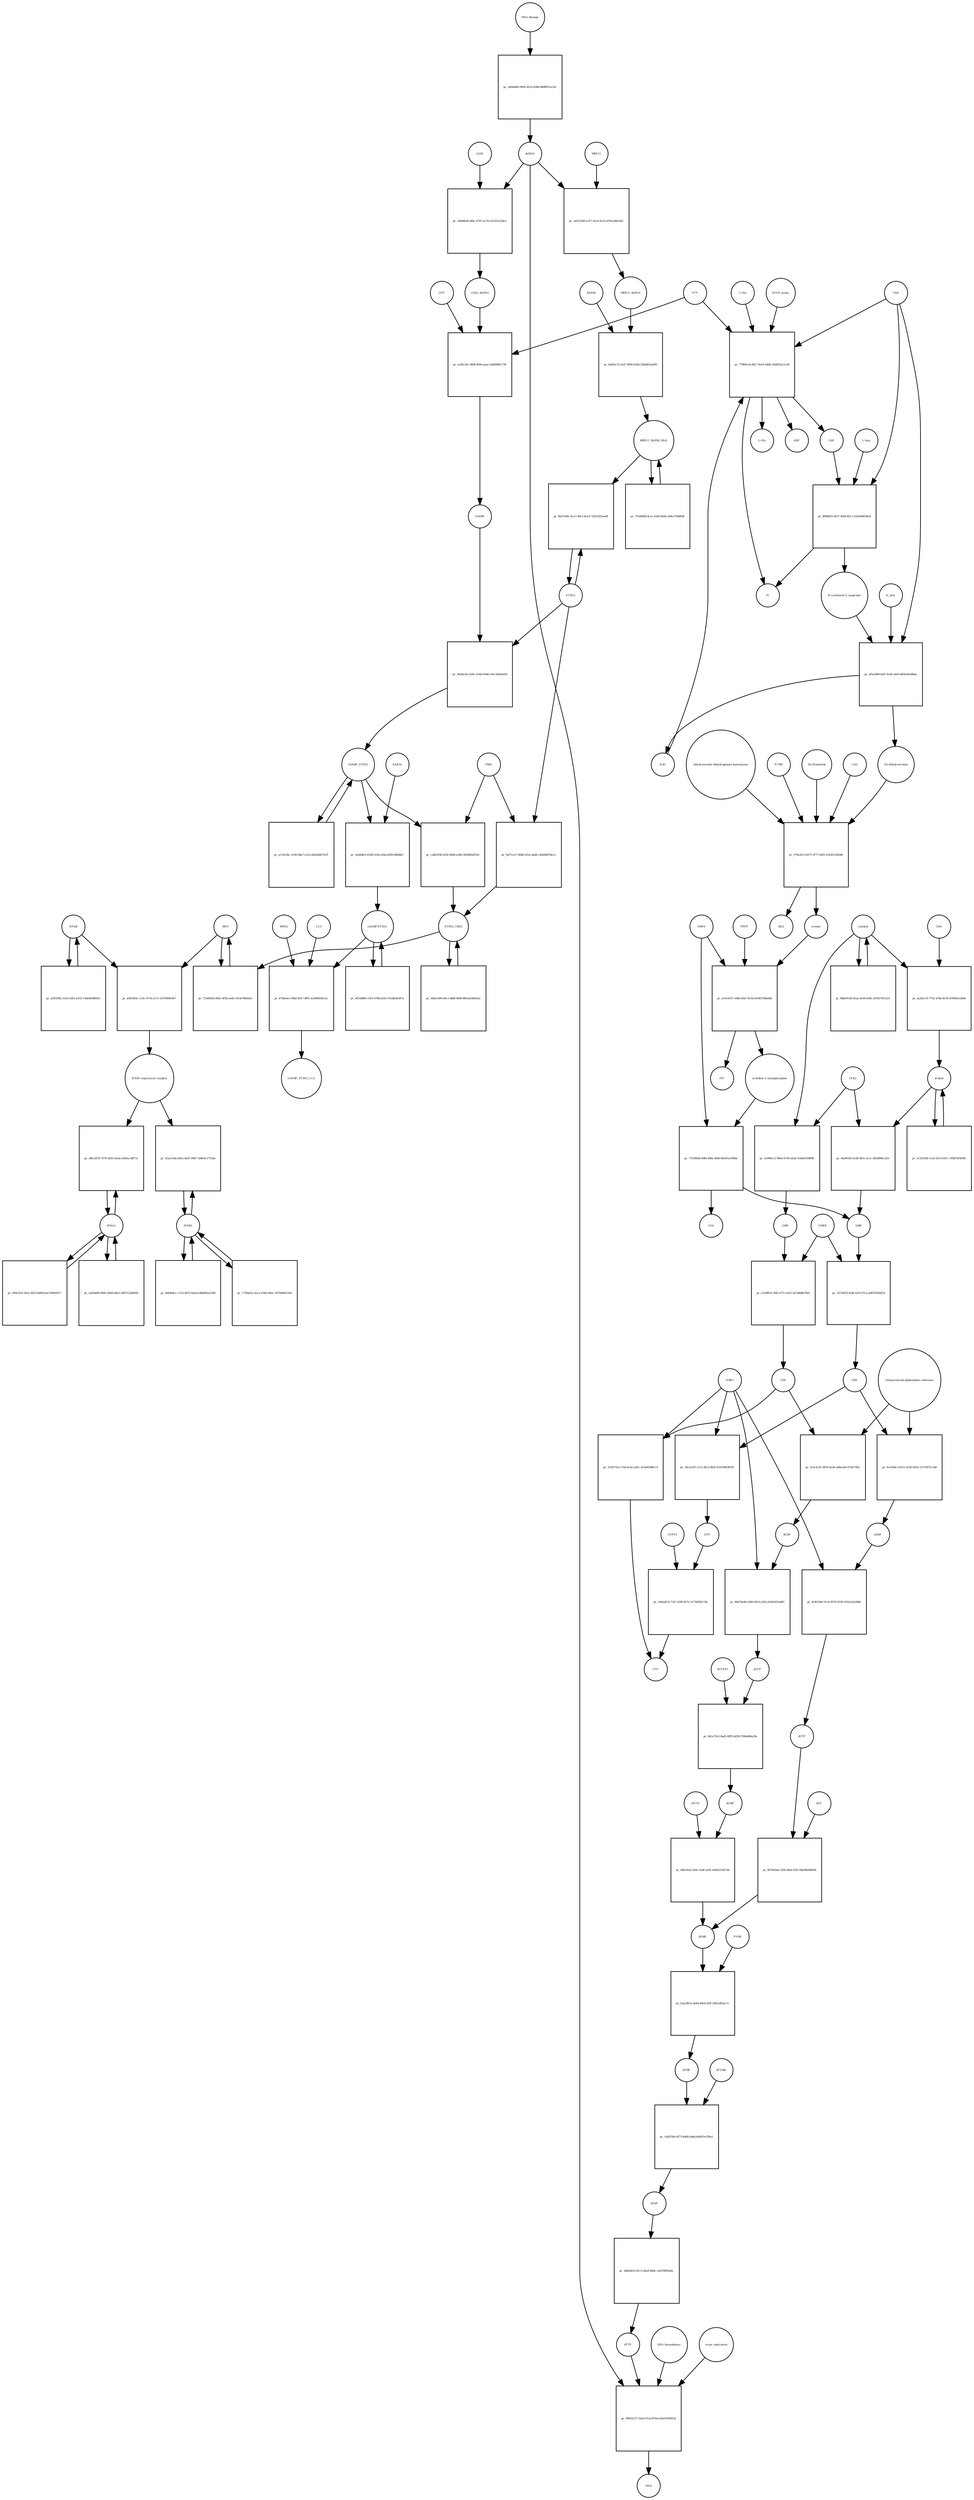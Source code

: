 strict digraph  {
"NF-kB" [annotation="urn_miriam_obo.go_GO%3A0071159", bipartite=0, cls=complex, fontsize=4, label="NF-kB", shape=circle];
"pr_a563393c-c53c-4714-a111-fc47049fe9e7" [annotation="", bipartite=1, cls=process, fontsize=4, label="pr_a563393c-c53c-4714-a111-fc47049fe9e7", shape=square];
"IFNB1 expression complex" [annotation="", bipartite=0, cls=complex, fontsize=4, label="IFNB1 expression complex", shape=circle];
IRF3 [annotation="urn_miriam_hgnc_6118|urn_miriam_uniprot_Q14653|urn_miriam_ensembl_ENSG00000126456|urn_miriam_refseq_NM_001571|urn_miriam_hgnc.symbol_IRF3|urn_miriam_ncbigene_3661", bipartite=0, cls="macromolecule multimer", fontsize=4, label=IRF3, shape=circle];
dCDP [annotation="urn_miriam_obo.chebi_CHEBI%3A28846", bipartite=0, cls="simple chemical", fontsize=4, label=dCDP, shape=circle];
"pr_96479a48-cb96-40c9-a302-d33ef435ad85" [annotation="", bipartite=1, cls=process, fontsize=4, label="pr_96479a48-cb96-40c9-a302-d33ef435ad85", shape=square];
dCTP [annotation="urn_miriam_obo.chebi_CHEBI%3A16311", bipartite=0, cls="simple chemical", fontsize=4, label=dCTP, shape=circle];
NME1 [annotation="urn_miriam_uniprot_P15531|urn_miriam_hgnc_7849", bipartite=0, cls=macromolecule, fontsize=4, label=NME1, shape=circle];
uridine [annotation="urn_miriam_obo.chebi_CHEBI%3A16704", bipartite=0, cls="simple chemical", fontsize=4, label=uridine, shape=circle];
"pr_6fa961b5-6c8f-4431-accc-d25d99bc31fc" [annotation="", bipartite=1, cls=process, fontsize=4, label="pr_6fa961b5-6c8f-4431-accc-d25d99bc31fc", shape=square];
UMP [annotation="urn_miriam_obo.chebi_CHEBI%3A57865", bipartite=0, cls="simple chemical", fontsize=4, label=UMP, shape=circle];
UCK2 [annotation="urn_miriam_uniprot_Q9HA47|urn_miriam_hgnc_HGNC%3A12562", bipartite=0, cls=macromolecule, fontsize=4, label=UCK2, shape=circle];
"orotidine 5'-monophosphate" [annotation="urn_miriam_obo.chebi_CHEBI%3A15842", bipartite=0, cls="simple chemical", fontsize=4, label="orotidine 5'-monophosphate", shape=circle];
"pr_7510684b-b9fb-40be-bfdb-06e91ec0f9be" [annotation="", bipartite=1, cls=process, fontsize=4, label="pr_7510684b-b9fb-40be-bfdb-06e91ec0f9be", shape=square];
UMPS [annotation="urn_miriam_ncbigene_7372|urn_miriam_refseq_NM_000373|urn_miriam_hgnc.symbol_UMPS|urn_miriam_hgnc_12563|urn_miriam_ensembl_ENSG00000114491|urn_miriam_uniprot_P11172", bipartite=0, cls="macromolecule multimer", fontsize=4, label=UMPS, shape=circle];
CO2 [annotation="urn_miriam_obo.chebi_CHEBI%3A16526", bipartite=0, cls="simple chemical", fontsize=4, label=CO2, shape=circle];
UTP [annotation="urn_miriam_obo.chebi_CHEBI%3A15713", bipartite=0, cls="simple chemical", fontsize=4, label=UTP, shape=circle];
"pr_16b2a874-7327-43f9-857e-2175065b17de" [annotation="", bipartite=1, cls=process, fontsize=4, label="pr_16b2a874-7327-43f9-857e-2175065b17de", shape=square];
CTP [annotation="urn_miriam_obo.chebi_CHEBI%3A17677", bipartite=0, cls="simple chemical", fontsize=4, label=CTP, shape=circle];
CTPS1 [annotation="urn_miriam_hgnc_HGNC%3A2519|urn_miriam_uniprot_P17812", bipartite=0, cls=macromolecule, fontsize=4, label=CTPS1, shape=circle];
UDP [annotation="urn_miriam_obo.chebi_CHEBI%3A17659", bipartite=0, cls="simple chemical", fontsize=4, label=UDP, shape=circle];
"pr_6c439dc3-b51e-413b-8503-31570075c3d0" [annotation="", bipartite=1, cls=process, fontsize=4, label="pr_6c439dc3-b51e-413b-8503-31570075c3d0", shape=square];
dUDP [annotation="urn_miriam_obo.chebi_CHEBI%3A28850", bipartite=0, cls="simple chemical", fontsize=4, label=dUDP, shape=circle];
"ribonucleoside-diphosphate reductase" [annotation="urn_miriam_brenda_1.17.4.1|urn_miriam_obo.go_GO%3A0005971", bipartite=0, cls=complex, fontsize=4, label="ribonucleoside-diphosphate reductase", shape=circle];
IFNB1 [annotation="urn_miriam_ensembl_ENSG00000171855|urn_miriam_hgnc.symbol_IFNB1|urn_miriam_hgnc_5434|urn_miriam_uniprot_P01574|urn_miriam_refseq_NM_002176|urn_miriam_ncbigene_3456", bipartite=0, cls=macromolecule, fontsize=4, label=IFNB1, shape=circle];
"pr_35a3c5da-041a-4a87-9467-588cbc2715ba" [annotation="", bipartite=1, cls=process, fontsize=4, label="pr_35a3c5da-041a-4a87-9467-588cbc2715ba", shape=square];
"pr_3272852f-824f-4235-97ca-dd67f2febd74" [annotation="", bipartite=1, cls=process, fontsize=4, label="pr_3272852f-824f-4235-97ca-dd67f2febd74", shape=square];
CMPK [annotation="urn_miriam_uniprot_P30085|urn_miriam_hgnc_HGNC%3A18170", bipartite=0, cls=macromolecule, fontsize=4, label=CMPK, shape=circle];
"cGAMP-STING" [annotation="", bipartite=0, cls=complex, fontsize=4, label="cGAMP-STING", shape=circle];
"pr_6f518880-15e5-478d-b33e-07adfd2e4f7a" [annotation="", bipartite=1, cls=process, fontsize=4, label="pr_6f518880-15e5-478d-b33e-07adfd2e4f7a", shape=square];
IFNA1 [annotation="urn_miriam_hgnc.symbol_IFNA1|urn_miriam_ncbigene_3439|urn_miriam_refseq_NM_024013|urn_miriam_uniprot_P01562|urn_miriam_hgnc_5417|urn_miriam_ensembl_ENSG00000197919", bipartite=0, cls=macromolecule, fontsize=4, label=IFNA1, shape=circle];
"pr_d9fc2d7d-7679-4283-bead-a540ac3df71e" [annotation="", bipartite=1, cls=process, fontsize=4, label="pr_d9fc2d7d-7679-4283-bead-a540ac3df71e", shape=square];
"pr_5c33520b-11e4-45c0-b47c-1f04f7b58395" [annotation="", bipartite=1, cls=process, fontsize=4, label="pr_5c33520b-11e4-45c0-b47c-1f04f7b58395", shape=square];
CDP [annotation="urn_miriam_obo.chebi_CHEBI%3A17239", bipartite=0, cls="simple chemical", fontsize=4, label=CDP, shape=circle];
"pr_5e3c41d1-d876-4a2b-adbd-d0c1f59e7942" [annotation="", bipartite=1, cls=process, fontsize=4, label="pr_5e3c41d1-d876-4a2b-adbd-d0c1f59e7942", shape=square];
"pr_5e58731a-174d-4142-ad31-3e3a859d6c15" [annotation="", bipartite=1, cls=process, fontsize=4, label="pr_5e58731a-174d-4142-ad31-3e3a859d6c15", shape=square];
dTDP [annotation="urn_miriam_obo.chebi_CHEBI%3A18075", bipartite=0, cls="simple chemical", fontsize=4, label=dTDP, shape=circle];
"pr_848a4b10-d1c5-4ee8-8d0e-1a01f9692a8c" [annotation="", bipartite=1, cls=process, fontsize=4, label="pr_848a4b10-d1c5-4ee8-8d0e-1a01f9692a8c", shape=square];
dTTP [annotation="urn_miriam_obo.chebi_CHEBI%3A18077", bipartite=0, cls="simple chemical", fontsize=4, label=dTTP, shape=circle];
CMP [annotation="urn_miriam_obo.chebi_CHEBI%3A17361", bipartite=0, cls="simple chemical", fontsize=4, label=CMP, shape=circle];
"pr_a7adf814-39fa-477c-83c5-b27dddfb79e9" [annotation="", bipartite=1, cls=process, fontsize=4, label="pr_a7adf814-39fa-477c-83c5-b27dddfb79e9", shape=square];
dUMP [annotation="urn_miriam_obo.chebi_CHEBI%3A17622", bipartite=0, cls="simple chemical", fontsize=4, label=dUMP, shape=circle];
"pr_b2ac8b13-de64-49e4-81ff-2901e9f5ac7c" [annotation="", bipartite=1, cls=process, fontsize=4, label="pr_b2ac8b13-de64-49e4-81ff-2901e9f5ac7c", shape=square];
dTMP [annotation="urn_miriam_obo.chebi_CHEBI%3A17013", bipartite=0, cls="simple chemical", fontsize=4, label=dTMP, shape=circle];
TYMS [annotation="urn_miriam_uniprot_P04818|urn_miriam_hgnc_HGNC%3A12441", bipartite=0, cls=macromolecule, fontsize=4, label=TYMS, shape=circle];
dsDNA [annotation="urn_miriam_obo.chebi_CHEBI%3A75909", bipartite=0, cls="simple chemical", fontsize=4, label=dsDNA, shape=circle];
"pr_99952c37-55a9-47cb-876d-e43e9530951d" [annotation="", bipartite=1, cls=process, fontsize=4, label="pr_99952c37-55a9-47cb-876d-e43e9530951d", shape=square];
DNA [annotation="", bipartite=0, cls="nucleic acid feature", fontsize=4, label=DNA, shape=circle];
"DNA biosynthesis" [annotation="urn_miriam_obo.go_GO%3A0071897", bipartite=0, cls=phenotype, fontsize=4, label="DNA biosynthesis", shape=circle];
"virus replication" [annotation="urn_miriam_obo.go_GO%3A0019079", bipartite=0, cls=phenotype, fontsize=4, label="virus replication", shape=circle];
MRE11_RAD50_DNA [annotation="", bipartite=0, cls=complex, fontsize=4, label=MRE11_RAD50_DNA, shape=circle];
"pr_37e6bf8d-4cce-4349-bb2b-a94ce7bb80df" [annotation="", bipartite=1, cls=process, fontsize=4, label="pr_37e6bf8d-4cce-4349-bb2b-a94ce7bb80df", shape=square];
"pr_b61e73c6-8ad5-49f5-b258-f764de86a20a" [annotation="", bipartite=1, cls=process, fontsize=4, label="pr_b61e73c6-8ad5-49f5-b258-f764de86a20a", shape=square];
dCMP [annotation="urn_miriam_obo.chebi_CHEBI%3A15918", bipartite=0, cls="simple chemical", fontsize=4, label=dCMP, shape=circle];
DCTPP1 [annotation="urn_miriam_uniprot_Q9H773|urn_miriam_hgnc_HGNC%3A28777", bipartite=0, cls=macromolecule, fontsize=4, label=DCTPP1, shape=circle];
"pr_1759a81e-d2ca-43bd-94ac-5475696cf16d" [annotation="", bipartite=1, cls=process, fontsize=4, label="pr_1759a81e-d2ca-43bd-94ac-5475696cf16d", shape=square];
"pr_4d640dcc-c274-4972-bee8-e9b8492a2188" [annotation="", bipartite=1, cls=process, fontsize=4, label="pr_4d640dcc-c274-4972-bee8-e9b8492a2188", shape=square];
ATP [annotation="urn_miriam_obo.chebi_CHEBI%3A15422", bipartite=0, cls="simple chemical", fontsize=4, label=ATP, shape=circle];
"pr_ac9fc3dc-9808-4f94-aaaa-5dd09881c7f0" [annotation="", bipartite=1, cls=process, fontsize=4, label="pr_ac9fc3dc-9808-4f94-aaaa-5dd09881c7f0", shape=square];
GTP [annotation="urn_miriam_obo.chebi_CHEBI%3A15996", bipartite=0, cls="simple chemical", fontsize=4, label=GTP, shape=circle];
cGAMP [annotation="urn_miriam_obo.chebi_CHEBI%3A75947", bipartite=0, cls="simple chemical", fontsize=4, label=cGAMP, shape=circle];
cGAS_dsDNA [annotation=urn_miriam_pubmed_28363908, bipartite=0, cls=complex, fontsize=4, label=cGAS_dsDNA, shape=circle];
cytidine [annotation="urn_miriam_obo.chebi_CHEBI%3A17562", bipartite=0, cls="simple chemical", fontsize=4, label=cytidine, shape=circle];
"pr_ee99b1c2-96ed-4749-ab3d-7e4de0358f96" [annotation="", bipartite=1, cls=process, fontsize=4, label="pr_ee99b1c2-96ed-4749-ab3d-7e4de0358f96", shape=square];
"pr_362de2ee-835c-434d-92d6-16ec28e6ed5d" [annotation="", bipartite=1, cls=process, fontsize=4, label="pr_362de2ee-835c-434d-92d6-16ec28e6ed5d", shape=square];
STING [annotation=urn_miriam_uniprot_Q86WV6, bipartite=0, cls="macromolecule multimer", fontsize=4, label=STING, shape=circle];
cGAMP_STING [annotation="urn_miriam_obo.go_GO%3A1990231", bipartite=0, cls=complex, fontsize=4, label=cGAMP_STING, shape=circle];
"L-Gln" [annotation="urn_miriam_obo.chebi_CHEBI%3A18050", bipartite=0, cls="simple chemical", fontsize=4, label="L-Gln", shape=circle];
"pr_778641e4-8417-4e01-b90b-26d032a11c30" [annotation="", bipartite=1, cls=process, fontsize=4, label="pr_778641e4-8417-4e01-b90b-26d032a11c30", shape=square];
CAP [annotation="urn_miriam_obo.chebi_CHEBI%3A17672", bipartite=0, cls="simple chemical", fontsize=4, label=CAP, shape=circle];
CAD [annotation="urn_miriam_refseq_NM_001306079|urn_miriam_hgnc_1424|urn_miriam_hgnc.symbol_CAD|urn_miriam_uniprot_P27708|urn_miriam_ncbigene_790|urn_miriam_ensembl_ENSG00000084774", bipartite=0, cls=macromolecule, fontsize=4, label=CAD, shape=circle];
HCO3_minus [annotation="urn_miriam_obo.chebi_CHEBI%3A17544", bipartite=0, cls="simple chemical", fontsize=4, label=HCO3_minus, shape=circle];
H2O [annotation="urn_miriam_obo.chebi_CHEBI%3A15377", bipartite=0, cls="simple chemical", fontsize=4, label=H2O, shape=circle];
"L-Glu" [annotation="urn_miriam_obo.chebi_CHEBI%3A16015", bipartite=0, cls="simple chemical", fontsize=4, label="L-Glu", shape=circle];
ADP [annotation="urn_miriam_obo.chebi_CHEBI%3A16761", bipartite=0, cls="simple chemical", fontsize=4, label=ADP, shape=circle];
Pi [annotation="urn_miriam_obo.chebi_CHEBI%3A18367", bipartite=0, cls="simple chemical", fontsize=4, label=Pi, shape=circle];
"pr_54ca23f3-e7c2-48c5-8b5f-631039b38195" [annotation="", bipartite=1, cls=process, fontsize=4, label="pr_54ca23f3-e7c2-48c5-8b5f-631039b38195", shape=square];
"N-carbamoyl-L-aspartate" [annotation="urn_miriam_obo.chebi_CHEBI%3A32814", bipartite=0, cls="simple chemical", fontsize=4, label="N-carbamoyl-L-aspartate", shape=circle];
"pr_af5a28f8-fa87-4cd5-a8c6-bff4e402dbda" [annotation="", bipartite=1, cls=process, fontsize=4, label="pr_af5a28f8-fa87-4cd5-a8c6-bff4e402dbda", shape=square];
"(S)-dihydroorotate" [annotation="urn_miriam_obo.chebi_CHEBI%3A30864", bipartite=0, cls="simple chemical", fontsize=4, label="(S)-dihydroorotate", shape=circle];
H_plus [annotation="urn_miriam_obo.chebi_CHEBI%3A15378", bipartite=0, cls="simple chemical", fontsize=4, label=H_plus, shape=circle];
"pr_af2f2982-3332-4263-a333-11bb44288505" [annotation="", bipartite=1, cls=process, fontsize=4, label="pr_af2f2982-3332-4263-a333-11bb44288505", shape=square];
"pr_ca83ddf6-9b92-404d-b4e3-589712246099" [annotation="", bipartite=1, cls=process, fontsize=4, label="pr_ca83ddf6-9b92-404d-b4e3-589712246099", shape=square];
TBK1 [annotation="urn_miriam_hgnc.symbol_TBK1|urn_miriam_ensembl_ENSG00000183735|urn_miriam_uniprot_Q9UHD2|urn_miriam_refseq_NM_013254|urn_miriam_hgnc_11584|urn_miriam_ncbigene_29110", bipartite=0, cls=macromolecule, fontsize=4, label=TBK1, shape=circle];
"pr_ca802936-ef30-446b-a584-30288fa0f182" [annotation="", bipartite=1, cls=process, fontsize=4, label="pr_ca802936-ef30-446b-a584-30288fa0f182", shape=square];
STING_TBK1 [annotation=urn_miriam_pubmed_30842653, bipartite=0, cls=complex, fontsize=4, label=STING_TBK1, shape=circle];
"pr_0b27a56c-6ca7-44c2-8ca3-72610225aedf" [annotation="", bipartite=1, cls=process, fontsize=4, label="pr_0b27a56c-6ca7-44c2-8ca3-72610225aedf", shape=square];
"pr_085f1f24-26e2-4825-bb9d-6ee31966567c" [annotation="", bipartite=1, cls=process, fontsize=4, label="pr_085f1f24-26e2-4825-bb9d-6ee31966567c", shape=square];
"pr_c6946b4b-8f0c-4797-ac79-52e255cf34ce" [annotation="", bipartite=1, cls=process, fontsize=4, label="pr_c6946b4b-8f0c-4797-ac79-52e255cf34ce", shape=square];
cGAS [annotation="urn_miriam_ensembl_ENSG00000164430|urn_miriam_hgnc_21367|urn_miriam_ncbigene_115004|urn_miriam_uniprot_Q8N884|urn_miriam_hgnc.symbol_CGAS|urn_miriam_refseq_NM_138441", bipartite=0, cls=macromolecule, fontsize=4, label=cGAS, shape=circle];
"pr_56dec400-06c1-4b0f-9b90-89ea424b63a2" [annotation="", bipartite=1, cls=process, fontsize=4, label="pr_56dec400-06c1-4b0f-9b90-89ea424b63a2", shape=square];
orotate [annotation="urn_miriam_obo.chebi_CHEBI%3A30839", bipartite=0, cls="simple chemical", fontsize=4, label=orotate, shape=circle];
"pr_a1614527-ed0b-45b7-8c5d-a03637b8a646" [annotation="", bipartite=1, cls=process, fontsize=4, label="pr_a1614527-ed0b-45b7-8c5d-a03637b8a646", shape=square];
PRPP [annotation="urn_miriam_obo.chebi_CHEBI%3A17111", bipartite=0, cls="simple chemical", fontsize=4, label=PRPP, shape=circle];
PPi [annotation="urn_miriam_obo.chebi_CHEBI%3A18361", bipartite=0, cls="simple chemical", fontsize=4, label=PPi, shape=circle];
"pr_8bde9128-95aa-4c64-b2fb-335927051a53" [annotation="", bipartite=1, cls=process, fontsize=4, label="pr_8bde9128-95aa-4c64-b2fb-335927051a53", shape=square];
"pr_710d5054-082e-4f3b-ae6f-c5e3e78b0eb5" [annotation="", bipartite=1, cls=process, fontsize=4, label="pr_710d5054-082e-4f3b-ae6f-c5e3e78b0eb5", shape=square];
"pr_a119e36c-3c06-48a7-a7a3-d2b1bbb7cb7f" [annotation="", bipartite=1, cls=process, fontsize=4, label="pr_a119e36c-3c06-48a7-a7a3-d2b1bbb7cb7f", shape=square];
RAD50 [annotation="urn_miriam_ncbigene_10111|urn_miriam_refseq_NM_005732|urn_miriam_uniprot_Q92878|urn_miriam_hgnc.symbol_RAD50|urn_miriam_ensembl_ENSG00000113522|urn_miriam_hgnc_9816", bipartite=0, cls="macromolecule multimer", fontsize=4, label=RAD50, shape=circle];
"pr_6a663c7a-fa47-4f60-b54d-33d4dfe4a095" [annotation="", bipartite=1, cls=process, fontsize=4, label="pr_6a663c7a-fa47-4f60-b54d-33d4dfe4a095", shape=square];
MRE11_dsDNA [annotation="urn_miriam_obo.go_GO%3A0003690", bipartite=0, cls=complex, fontsize=4, label=MRE11_dsDNA, shape=circle];
"pr_579a3513-8371-4777-b05f-ef5e81328048" [annotation="", bipartite=1, cls=process, fontsize=4, label="pr_579a3513-8371-4777-b05f-ef5e81328048", shape=square];
"dihydroorotate dehydrogenase holoenzyme" [annotation="urn_miriam_ncbigene_1723|urn_miriam_hgnc_HGNC%3A2867|urn_miriam_hgnc.symbol_DHODH", bipartite=0, cls="simple chemical", fontsize=4, label="dihydroorotate dehydrogenase holoenzyme", shape=circle];
P1788 [annotation=urn_miriam_pubmed_31740051, bipartite=0, cls="simple chemical", fontsize=4, label=P1788, shape=circle];
Teriflunomide [annotation=urn_miriam_drugbank_DB08880, bipartite=0, cls="simple chemical", fontsize=4, label=Teriflunomide, shape=circle];
CoQ [annotation="urn_miriam_obo.chebi_CHEBI%3A16389", bipartite=0, cls="simple chemical", fontsize=4, label=CoQ, shape=circle];
QH2 [annotation="urn_miriam_obo.chebi_CHEBI%3A17976", bipartite=0, cls="simple chemical", fontsize=4, label=QH2, shape=circle];
"pr_4c8b7bb5-f1c4-4576-8339-1f5e5c0e28b6" [annotation="", bipartite=1, cls=process, fontsize=4, label="pr_4c8b7bb5-f1c4-4576-8339-1f5e5c0e28b6", shape=square];
dUTP [annotation="urn_miriam_obo.chebi_CHEBI%3A17625", bipartite=0, cls="simple chemical", fontsize=4, label=dUTP, shape=circle];
"pr_ea2fac55-7742-47bb-8150-d70f6fee26d6" [annotation="", bipartite=1, cls=process, fontsize=4, label="pr_ea2fac55-7742-47bb-8150-d70f6fee26d6", shape=square];
CDA [annotation="urn_miriam_uniprot_P32320|urn_miriam_ncbigene_978|urn_miriam_refseq_NM_001785|urn_miriam_ensembl_ENSG00000158825|urn_miriam_hgnc.symbol_CDA|urn_miriam_hgnc_1712", bipartite=0, cls=macromolecule, fontsize=4, label=CDA, shape=circle];
"pr_8678a9a6-239f-44e6-92f2-04d38b48f096" [annotation="", bipartite=1, cls=process, fontsize=4, label="pr_8678a9a6-239f-44e6-92f2-04d38b48f096", shape=square];
DUT [annotation="urn_miriam_hgnc_HGNC%3A3078|urn_miriam_uniprot_P33316", bipartite=0, cls=macromolecule, fontsize=4, label=DUT, shape=circle];
"pr_679dcbce-6fbd-4917-89f1-dc9894582c2c" [annotation="", bipartite=1, cls=process, fontsize=4, label="pr_679dcbce-6fbd-4917-89f1-dc9894582c2c", shape=square];
LC3 [annotation="", bipartite=0, cls=macromolecule, fontsize=4, label=LC3, shape=circle];
cGAMP_STING_LC3 [annotation="", bipartite=0, cls=complex, fontsize=4, label=cGAMP_STING_LC3, shape=circle];
WIPI2 [annotation="urn_miriam_refseq_NM_015610|urn_miriam_hgnc_32225|urn_miriam_hgnc.symbol_WIPI2|urn_miriam_ensembl_ENSG00000157954|urn_miriam_ncbigene_26100|urn_miriam_uniprot_Q9Y4P8", bipartite=0, cls=macromolecule, fontsize=4, label=WIPI2, shape=circle];
"pr_8f08d5f3-6f27-4958-82c1-f2a9e48058a4" [annotation="", bipartite=1, cls=process, fontsize=4, label="pr_8f08d5f3-6f27-4958-82c1-f2a9e48058a4", shape=square];
"L-Asp" [annotation="urn_miriam_obo.chebi_CHEBI%3A29991", bipartite=0, cls="simple chemical", fontsize=4, label="L-Asp", shape=circle];
"pr_a4323549-a317-42c9-9c43-b793cd00cfb2" [annotation="", bipartite=1, cls=process, fontsize=4, label="pr_a4323549-a317-42c9-9c43-b793cd00cfb2", shape=square];
MRE11 [annotation="urn_miriam_hgnc.symbol_MRE11|urn_miriam_ncbigene_4361|urn_miriam_uniprot_P49959|urn_miriam_ensembl_ENSG00000020922|urn_miriam_refseq_NM_005591|urn_miriam_hgnc_7230", bipartite=0, cls="macromolecule multimer", fontsize=4, label=MRE11, shape=circle];
"pr_1d2d7bf4-4f73-4d00-ab84-b6b97ee7f6e1" [annotation="", bipartite=1, cls=process, fontsize=4, label="pr_1d2d7bf4-4f73-4d00-ab84-b6b97ee7f6e1", shape=square];
dTYMK [annotation="urn_miriam_uniprot_P23919|urn_miriam_hgnc_HGNC%3A3061", bipartite=0, cls=macromolecule, fontsize=4, label=dTYMK, shape=circle];
"pr_2ad44bcf-61d9-41fd-a2bb-af90c49b88a7" [annotation="", bipartite=1, cls=process, fontsize=4, label="pr_2ad44bcf-61d9-41fd-a2bb-af90c49b88a7", shape=square];
SAR1A [annotation="urn_miriam_uniprot_Q9NR31|urn_miriam_ensembl_ENSG00000079332|urn_miriam_hgnc_10534|urn_miriam_hgnc.symbol_SAR1A|urn_miriam_refseq_NM_001142648|urn_miriam_ncbigene_56681", bipartite=0, cls=macromolecule, fontsize=4, label=SAR1A, shape=circle];
"pr_0ef7cce7-d0b6-432a-bad0-c44b9697bec3" [annotation="", bipartite=1, cls=process, fontsize=4, label="pr_0ef7cce7-d0b6-432a-bad0-c44b9697bec3", shape=square];
"pr_e604a6f6-9993-4222-8386-889f0f1ac3e1" [annotation="", bipartite=1, cls=process, fontsize=4, label="pr_e604a6f6-9993-4222-8386-889f0f1ac3e1", shape=square];
"DNA damage" [annotation="", bipartite=0, cls=phenotype, fontsize=4, label="DNA damage", shape=circle];
"pr_68fcd1d2-9ebc-424f-ab5f-e464521067dd" [annotation="", bipartite=1, cls=process, fontsize=4, label="pr_68fcd1d2-9ebc-424f-ab5f-e464521067dd", shape=square];
DCTD [annotation="urn_miriam_uniprot_P32321|urn_miriam_hgnc_HGNC%3A2710", bipartite=0, cls=macromolecule, fontsize=4, label=DCTD, shape=circle];
"NF-kB" -> "pr_a563393c-c53c-4714-a111-fc47049fe9e7"  [annotation="", interaction_type=consumption];
"NF-kB" -> "pr_af2f2982-3332-4263-a333-11bb44288505"  [annotation="", interaction_type=consumption];
"pr_a563393c-c53c-4714-a111-fc47049fe9e7" -> "IFNB1 expression complex"  [annotation="", interaction_type=production];
"IFNB1 expression complex" -> "pr_35a3c5da-041a-4a87-9467-588cbc2715ba"  [annotation=urn_miriam_pubmed_20610653, interaction_type=stimulation];
"IFNB1 expression complex" -> "pr_d9fc2d7d-7679-4283-bead-a540ac3df71e"  [annotation=urn_miriam_pubmed_16979567, interaction_type=stimulation];
IRF3 -> "pr_a563393c-c53c-4714-a111-fc47049fe9e7"  [annotation="", interaction_type=consumption];
IRF3 -> "pr_710d5054-082e-4f3b-ae6f-c5e3e78b0eb5"  [annotation="", interaction_type=consumption];
dCDP -> "pr_96479a48-cb96-40c9-a302-d33ef435ad85"  [annotation="", interaction_type=consumption];
"pr_96479a48-cb96-40c9-a302-d33ef435ad85" -> dCTP  [annotation="", interaction_type=production];
dCTP -> "pr_b61e73c6-8ad5-49f5-b258-f764de86a20a"  [annotation="", interaction_type=consumption];
NME1 -> "pr_96479a48-cb96-40c9-a302-d33ef435ad85"  [annotation=urn_miriam_pubmed_17827303, interaction_type=catalysis];
NME1 -> "pr_5e58731a-174d-4142-ad31-3e3a859d6c15"  [annotation=urn_miriam_pubmed_28458037, interaction_type=catalysis];
NME1 -> "pr_54ca23f3-e7c2-48c5-8b5f-631039b38195"  [annotation=urn_miriam_pubmed_28458037, interaction_type=catalysis];
NME1 -> "pr_4c8b7bb5-f1c4-4576-8339-1f5e5c0e28b6"  [annotation=urn_miriam_pubmed_17827303, interaction_type=catalysis];
uridine -> "pr_6fa961b5-6c8f-4431-accc-d25d99bc31fc"  [annotation="", interaction_type=consumption];
uridine -> "pr_5c33520b-11e4-45c0-b47c-1f04f7b58395"  [annotation="", interaction_type=consumption];
"pr_6fa961b5-6c8f-4431-accc-d25d99bc31fc" -> UMP  [annotation="", interaction_type=production];
UMP -> "pr_3272852f-824f-4235-97ca-dd67f2febd74"  [annotation="", interaction_type=consumption];
UCK2 -> "pr_6fa961b5-6c8f-4431-accc-d25d99bc31fc"  [annotation=urn_miriam_pubmed_15130468, interaction_type=catalysis];
UCK2 -> "pr_ee99b1c2-96ed-4749-ab3d-7e4de0358f96"  [annotation=urn_miriam_pubmed_15130468, interaction_type=catalysis];
"orotidine 5'-monophosphate" -> "pr_7510684b-b9fb-40be-bfdb-06e91ec0f9be"  [annotation="", interaction_type=consumption];
"pr_7510684b-b9fb-40be-bfdb-06e91ec0f9be" -> UMP  [annotation="", interaction_type=production];
"pr_7510684b-b9fb-40be-bfdb-06e91ec0f9be" -> CO2  [annotation="", interaction_type=production];
UMPS -> "pr_7510684b-b9fb-40be-bfdb-06e91ec0f9be"  [annotation=urn_miriam_reactome_REACT_1698, interaction_type=catalysis];
UMPS -> "pr_a1614527-ed0b-45b7-8c5d-a03637b8a646"  [annotation=urn_miriam_reactome_REACT_1698, interaction_type=catalysis];
UTP -> "pr_16b2a874-7327-43f9-857e-2175065b17de"  [annotation="", interaction_type=consumption];
"pr_16b2a874-7327-43f9-857e-2175065b17de" -> CTP  [annotation="", interaction_type=production];
CTPS1 -> "pr_16b2a874-7327-43f9-857e-2175065b17de"  [annotation=urn_miriam_pubmed_5411547, interaction_type=catalysis];
UDP -> "pr_6c439dc3-b51e-413b-8503-31570075c3d0"  [annotation="", interaction_type=consumption];
UDP -> "pr_54ca23f3-e7c2-48c5-8b5f-631039b38195"  [annotation="", interaction_type=consumption];
"pr_6c439dc3-b51e-413b-8503-31570075c3d0" -> dUDP  [annotation="", interaction_type=production];
dUDP -> "pr_4c8b7bb5-f1c4-4576-8339-1f5e5c0e28b6"  [annotation="", interaction_type=consumption];
"ribonucleoside-diphosphate reductase" -> "pr_6c439dc3-b51e-413b-8503-31570075c3d0"  [annotation=urn_miriam_pubmed_24809024, interaction_type=catalysis];
"ribonucleoside-diphosphate reductase" -> "pr_5e3c41d1-d876-4a2b-adbd-d0c1f59e7942"  [annotation=urn_miriam_pubmed_24809024, interaction_type=catalysis];
IFNB1 -> "pr_35a3c5da-041a-4a87-9467-588cbc2715ba"  [annotation="", interaction_type=consumption];
IFNB1 -> "pr_1759a81e-d2ca-43bd-94ac-5475696cf16d"  [annotation="", interaction_type=consumption];
IFNB1 -> "pr_4d640dcc-c274-4972-bee8-e9b8492a2188"  [annotation="", interaction_type=consumption];
"pr_35a3c5da-041a-4a87-9467-588cbc2715ba" -> IFNB1  [annotation="", interaction_type=production];
"pr_3272852f-824f-4235-97ca-dd67f2febd74" -> UDP  [annotation="", interaction_type=production];
CMPK -> "pr_3272852f-824f-4235-97ca-dd67f2febd74"  [annotation=urn_miriam_pubmed_10462544, interaction_type=catalysis];
CMPK -> "pr_a7adf814-39fa-477c-83c5-b27dddfb79e9"  [annotation=urn_miriam_pubmed_10462544, interaction_type=catalysis];
"cGAMP-STING" -> "pr_6f518880-15e5-478d-b33e-07adfd2e4f7a"  [annotation="", interaction_type=consumption];
"cGAMP-STING" -> "pr_679dcbce-6fbd-4917-89f1-dc9894582c2c"  [annotation="", interaction_type=consumption];
"pr_6f518880-15e5-478d-b33e-07adfd2e4f7a" -> "cGAMP-STING"  [annotation="", interaction_type=production];
IFNA1 -> "pr_d9fc2d7d-7679-4283-bead-a540ac3df71e"  [annotation="", interaction_type=consumption];
IFNA1 -> "pr_ca83ddf6-9b92-404d-b4e3-589712246099"  [annotation="", interaction_type=consumption];
IFNA1 -> "pr_085f1f24-26e2-4825-bb9d-6ee31966567c"  [annotation="", interaction_type=consumption];
"pr_d9fc2d7d-7679-4283-bead-a540ac3df71e" -> IFNA1  [annotation="", interaction_type=production];
"pr_5c33520b-11e4-45c0-b47c-1f04f7b58395" -> uridine  [annotation="", interaction_type=production];
CDP -> "pr_5e3c41d1-d876-4a2b-adbd-d0c1f59e7942"  [annotation="", interaction_type=consumption];
CDP -> "pr_5e58731a-174d-4142-ad31-3e3a859d6c15"  [annotation="", interaction_type=consumption];
"pr_5e3c41d1-d876-4a2b-adbd-d0c1f59e7942" -> dCDP  [annotation="", interaction_type=production];
"pr_5e58731a-174d-4142-ad31-3e3a859d6c15" -> CTP  [annotation="", interaction_type=production];
dTDP -> "pr_848a4b10-d1c5-4ee8-8d0e-1a01f9692a8c"  [annotation="", interaction_type=consumption];
"pr_848a4b10-d1c5-4ee8-8d0e-1a01f9692a8c" -> dTTP  [annotation="", interaction_type=production];
dTTP -> "pr_99952c37-55a9-47cb-876d-e43e9530951d"  [annotation="", interaction_type=consumption];
CMP -> "pr_a7adf814-39fa-477c-83c5-b27dddfb79e9"  [annotation="", interaction_type=consumption];
"pr_a7adf814-39fa-477c-83c5-b27dddfb79e9" -> CDP  [annotation="", interaction_type=production];
dUMP -> "pr_b2ac8b13-de64-49e4-81ff-2901e9f5ac7c"  [annotation="", interaction_type=consumption];
"pr_b2ac8b13-de64-49e4-81ff-2901e9f5ac7c" -> dTMP  [annotation="", interaction_type=production];
dTMP -> "pr_1d2d7bf4-4f73-4d00-ab84-b6b97ee7f6e1"  [annotation="", interaction_type=consumption];
TYMS -> "pr_b2ac8b13-de64-49e4-81ff-2901e9f5ac7c"  [annotation=urn_miriam_pubmed_3099389, interaction_type=catalysis];
dsDNA -> "pr_99952c37-55a9-47cb-876d-e43e9530951d"  [annotation="", interaction_type=consumption];
dsDNA -> "pr_c6946b4b-8f0c-4797-ac79-52e255cf34ce"  [annotation="", interaction_type=consumption];
dsDNA -> "pr_a4323549-a317-42c9-9c43-b793cd00cfb2"  [annotation="", interaction_type=consumption];
"pr_99952c37-55a9-47cb-876d-e43e9530951d" -> DNA  [annotation="", interaction_type=production];
"DNA biosynthesis" -> "pr_99952c37-55a9-47cb-876d-e43e9530951d"  [annotation="", interaction_type=catalysis];
"virus replication" -> "pr_99952c37-55a9-47cb-876d-e43e9530951d"  [annotation="", interaction_type=inhibition];
MRE11_RAD50_DNA -> "pr_37e6bf8d-4cce-4349-bb2b-a94ce7bb80df"  [annotation="", interaction_type=consumption];
MRE11_RAD50_DNA -> "pr_0b27a56c-6ca7-44c2-8ca3-72610225aedf"  [annotation=urn_miriam_pubmed_23388631, interaction_type=catalysis];
"pr_37e6bf8d-4cce-4349-bb2b-a94ce7bb80df" -> MRE11_RAD50_DNA  [annotation="", interaction_type=production];
"pr_b61e73c6-8ad5-49f5-b258-f764de86a20a" -> dCMP  [annotation="", interaction_type=production];
dCMP -> "pr_68fcd1d2-9ebc-424f-ab5f-e464521067dd"  [annotation="", interaction_type=consumption];
DCTPP1 -> "pr_b61e73c6-8ad5-49f5-b258-f764de86a20a"  [annotation=urn_miriam_pubmed_13788541, interaction_type=catalysis];
"pr_1759a81e-d2ca-43bd-94ac-5475696cf16d" -> IFNB1  [annotation="", interaction_type=production];
"pr_4d640dcc-c274-4972-bee8-e9b8492a2188" -> IFNB1  [annotation="", interaction_type=production];
ATP -> "pr_ac9fc3dc-9808-4f94-aaaa-5dd09881c7f0"  [annotation="", interaction_type=consumption];
ATP -> "pr_778641e4-8417-4e01-b90b-26d032a11c30"  [annotation="", interaction_type=consumption];
"pr_ac9fc3dc-9808-4f94-aaaa-5dd09881c7f0" -> cGAMP  [annotation="", interaction_type=production];
GTP -> "pr_ac9fc3dc-9808-4f94-aaaa-5dd09881c7f0"  [annotation="", interaction_type=consumption];
cGAMP -> "pr_362de2ee-835c-434d-92d6-16ec28e6ed5d"  [annotation="", interaction_type=consumption];
cGAS_dsDNA -> "pr_ac9fc3dc-9808-4f94-aaaa-5dd09881c7f0"  [annotation=urn_miriam_pubmed_29622565, interaction_type=catalysis];
cytidine -> "pr_ee99b1c2-96ed-4749-ab3d-7e4de0358f96"  [annotation="", interaction_type=consumption];
cytidine -> "pr_8bde9128-95aa-4c64-b2fb-335927051a53"  [annotation="", interaction_type=consumption];
cytidine -> "pr_ea2fac55-7742-47bb-8150-d70f6fee26d6"  [annotation="", interaction_type=consumption];
"pr_ee99b1c2-96ed-4749-ab3d-7e4de0358f96" -> CMP  [annotation="", interaction_type=production];
"pr_362de2ee-835c-434d-92d6-16ec28e6ed5d" -> cGAMP_STING  [annotation="", interaction_type=production];
STING -> "pr_362de2ee-835c-434d-92d6-16ec28e6ed5d"  [annotation="", interaction_type=consumption];
STING -> "pr_0b27a56c-6ca7-44c2-8ca3-72610225aedf"  [annotation="", interaction_type=consumption];
STING -> "pr_0ef7cce7-d0b6-432a-bad0-c44b9697bec3"  [annotation="", interaction_type=consumption];
cGAMP_STING -> "pr_ca802936-ef30-446b-a584-30288fa0f182"  [annotation="", interaction_type=consumption];
cGAMP_STING -> "pr_a119e36c-3c06-48a7-a7a3-d2b1bbb7cb7f"  [annotation="", interaction_type=consumption];
cGAMP_STING -> "pr_2ad44bcf-61d9-41fd-a2bb-af90c49b88a7"  [annotation="", interaction_type=consumption];
"L-Gln" -> "pr_778641e4-8417-4e01-b90b-26d032a11c30"  [annotation="", interaction_type=consumption];
"pr_778641e4-8417-4e01-b90b-26d032a11c30" -> CAP  [annotation="", interaction_type=production];
"pr_778641e4-8417-4e01-b90b-26d032a11c30" -> "L-Glu"  [annotation="", interaction_type=production];
"pr_778641e4-8417-4e01-b90b-26d032a11c30" -> ADP  [annotation="", interaction_type=production];
"pr_778641e4-8417-4e01-b90b-26d032a11c30" -> Pi  [annotation="", interaction_type=production];
CAP -> "pr_8f08d5f3-6f27-4958-82c1-f2a9e48058a4"  [annotation="", interaction_type=consumption];
CAD -> "pr_778641e4-8417-4e01-b90b-26d032a11c30"  [annotation=urn_miriam_reactome_REACT_73577, interaction_type=catalysis];
CAD -> "pr_af5a28f8-fa87-4cd5-a8c6-bff4e402dbda"  [annotation=urn_miriam_reactome_REACT_1698, interaction_type=catalysis];
CAD -> "pr_8f08d5f3-6f27-4958-82c1-f2a9e48058a4"  [annotation=urn_miriam_reactome_REACT_1698, interaction_type=catalysis];
HCO3_minus -> "pr_778641e4-8417-4e01-b90b-26d032a11c30"  [annotation="", interaction_type=consumption];
H2O -> "pr_778641e4-8417-4e01-b90b-26d032a11c30"  [annotation="", interaction_type=consumption];
"pr_54ca23f3-e7c2-48c5-8b5f-631039b38195" -> UTP  [annotation="", interaction_type=production];
"N-carbamoyl-L-aspartate" -> "pr_af5a28f8-fa87-4cd5-a8c6-bff4e402dbda"  [annotation="", interaction_type=consumption];
"pr_af5a28f8-fa87-4cd5-a8c6-bff4e402dbda" -> "(S)-dihydroorotate"  [annotation="", interaction_type=production];
"pr_af5a28f8-fa87-4cd5-a8c6-bff4e402dbda" -> H2O  [annotation="", interaction_type=production];
"(S)-dihydroorotate" -> "pr_579a3513-8371-4777-b05f-ef5e81328048"  [annotation="", interaction_type=consumption];
H_plus -> "pr_af5a28f8-fa87-4cd5-a8c6-bff4e402dbda"  [annotation="", interaction_type=consumption];
"pr_af2f2982-3332-4263-a333-11bb44288505" -> "NF-kB"  [annotation="", interaction_type=production];
"pr_ca83ddf6-9b92-404d-b4e3-589712246099" -> IFNA1  [annotation="", interaction_type=production];
TBK1 -> "pr_ca802936-ef30-446b-a584-30288fa0f182"  [annotation="", interaction_type=consumption];
TBK1 -> "pr_0ef7cce7-d0b6-432a-bad0-c44b9697bec3"  [annotation="", interaction_type=consumption];
"pr_ca802936-ef30-446b-a584-30288fa0f182" -> STING_TBK1  [annotation="", interaction_type=production];
STING_TBK1 -> "pr_56dec400-06c1-4b0f-9b90-89ea424b63a2"  [annotation="", interaction_type=consumption];
STING_TBK1 -> "pr_710d5054-082e-4f3b-ae6f-c5e3e78b0eb5"  [annotation="urn_miriam_pubmed_22394562|urn_miriam_pubmed_25636800", interaction_type=catalysis];
"pr_0b27a56c-6ca7-44c2-8ca3-72610225aedf" -> STING  [annotation="", interaction_type=production];
"pr_085f1f24-26e2-4825-bb9d-6ee31966567c" -> IFNA1  [annotation="", interaction_type=production];
"pr_c6946b4b-8f0c-4797-ac79-52e255cf34ce" -> cGAS_dsDNA  [annotation="", interaction_type=production];
cGAS -> "pr_c6946b4b-8f0c-4797-ac79-52e255cf34ce"  [annotation="", interaction_type=consumption];
"pr_56dec400-06c1-4b0f-9b90-89ea424b63a2" -> STING_TBK1  [annotation="", interaction_type=production];
orotate -> "pr_a1614527-ed0b-45b7-8c5d-a03637b8a646"  [annotation="", interaction_type=consumption];
"pr_a1614527-ed0b-45b7-8c5d-a03637b8a646" -> "orotidine 5'-monophosphate"  [annotation="", interaction_type=production];
"pr_a1614527-ed0b-45b7-8c5d-a03637b8a646" -> PPi  [annotation="", interaction_type=production];
PRPP -> "pr_a1614527-ed0b-45b7-8c5d-a03637b8a646"  [annotation="", interaction_type=consumption];
"pr_8bde9128-95aa-4c64-b2fb-335927051a53" -> cytidine  [annotation="", interaction_type=production];
"pr_710d5054-082e-4f3b-ae6f-c5e3e78b0eb5" -> IRF3  [annotation="", interaction_type=production];
"pr_a119e36c-3c06-48a7-a7a3-d2b1bbb7cb7f" -> cGAMP_STING  [annotation="", interaction_type=production];
RAD50 -> "pr_6a663c7a-fa47-4f60-b54d-33d4dfe4a095"  [annotation="", interaction_type=consumption];
"pr_6a663c7a-fa47-4f60-b54d-33d4dfe4a095" -> MRE11_RAD50_DNA  [annotation="", interaction_type=production];
MRE11_dsDNA -> "pr_6a663c7a-fa47-4f60-b54d-33d4dfe4a095"  [annotation="", interaction_type=consumption];
"pr_579a3513-8371-4777-b05f-ef5e81328048" -> orotate  [annotation="", interaction_type=production];
"pr_579a3513-8371-4777-b05f-ef5e81328048" -> QH2  [annotation="", interaction_type=production];
"dihydroorotate dehydrogenase holoenzyme" -> "pr_579a3513-8371-4777-b05f-ef5e81328048"  [annotation="urn_miriam_reactome_REACT_1698|urn_miriam_doi_10.1101%2F2020.03.11.983056", interaction_type=catalysis];
P1788 -> "pr_579a3513-8371-4777-b05f-ef5e81328048"  [annotation="urn_miriam_reactome_REACT_1698|urn_miriam_doi_10.1101%2F2020.03.11.983056", interaction_type=inhibition];
Teriflunomide -> "pr_579a3513-8371-4777-b05f-ef5e81328048"  [annotation="urn_miriam_reactome_REACT_1698|urn_miriam_doi_10.1101%2F2020.03.11.983056", interaction_type=inhibition];
CoQ -> "pr_579a3513-8371-4777-b05f-ef5e81328048"  [annotation="", interaction_type=consumption];
"pr_4c8b7bb5-f1c4-4576-8339-1f5e5c0e28b6" -> dUTP  [annotation="", interaction_type=production];
dUTP -> "pr_8678a9a6-239f-44e6-92f2-04d38b48f096"  [annotation="", interaction_type=consumption];
"pr_ea2fac55-7742-47bb-8150-d70f6fee26d6" -> uridine  [annotation="", interaction_type=production];
CDA -> "pr_ea2fac55-7742-47bb-8150-d70f6fee26d6"  [annotation="urn_miriam_pubmed_7923172|urn_miriam_pubmed_15689149", interaction_type=catalysis];
"pr_8678a9a6-239f-44e6-92f2-04d38b48f096" -> dUMP  [annotation="", interaction_type=production];
DUT -> "pr_8678a9a6-239f-44e6-92f2-04d38b48f096"  [annotation=urn_miriam_pubmed_18837522, interaction_type=catalysis];
"pr_679dcbce-6fbd-4917-89f1-dc9894582c2c" -> cGAMP_STING_LC3  [annotation="", interaction_type=production];
LC3 -> "pr_679dcbce-6fbd-4917-89f1-dc9894582c2c"  [annotation="", interaction_type=consumption];
WIPI2 -> "pr_679dcbce-6fbd-4917-89f1-dc9894582c2c"  [annotation=urn_miriam_pubmed_30842662, interaction_type=catalysis];
"pr_8f08d5f3-6f27-4958-82c1-f2a9e48058a4" -> "N-carbamoyl-L-aspartate"  [annotation="", interaction_type=production];
"pr_8f08d5f3-6f27-4958-82c1-f2a9e48058a4" -> Pi  [annotation="", interaction_type=production];
"L-Asp" -> "pr_8f08d5f3-6f27-4958-82c1-f2a9e48058a4"  [annotation="", interaction_type=consumption];
"pr_a4323549-a317-42c9-9c43-b793cd00cfb2" -> MRE11_dsDNA  [annotation="", interaction_type=production];
MRE11 -> "pr_a4323549-a317-42c9-9c43-b793cd00cfb2"  [annotation="", interaction_type=consumption];
"pr_1d2d7bf4-4f73-4d00-ab84-b6b97ee7f6e1" -> dTDP  [annotation="", interaction_type=production];
dTYMK -> "pr_1d2d7bf4-4f73-4d00-ab84-b6b97ee7f6e1"  [annotation=urn_miriam_pubmed_8024690, interaction_type=catalysis];
"pr_2ad44bcf-61d9-41fd-a2bb-af90c49b88a7" -> "cGAMP-STING"  [annotation="", interaction_type=production];
SAR1A -> "pr_2ad44bcf-61d9-41fd-a2bb-af90c49b88a7"  [annotation="urn_miriam_doi_10.1038%2Fs41586-019-1006-9", interaction_type=catalysis];
"pr_0ef7cce7-d0b6-432a-bad0-c44b9697bec3" -> STING_TBK1  [annotation="", interaction_type=production];
"pr_e604a6f6-9993-4222-8386-889f0f1ac3e1" -> dsDNA  [annotation="", interaction_type=production];
"DNA damage" -> "pr_e604a6f6-9993-4222-8386-889f0f1ac3e1"  [annotation="urn_miriam_doi_10.1016%2Fj.ejmech.2019.111855", interaction_type=stimulation];
"pr_68fcd1d2-9ebc-424f-ab5f-e464521067dd" -> dUMP  [annotation="", interaction_type=production];
DCTD -> "pr_68fcd1d2-9ebc-424f-ab5f-e464521067dd"  [annotation="urn_miriam_doi_10.1074%2Fjbc.M114.617720", interaction_type=catalysis];
}
